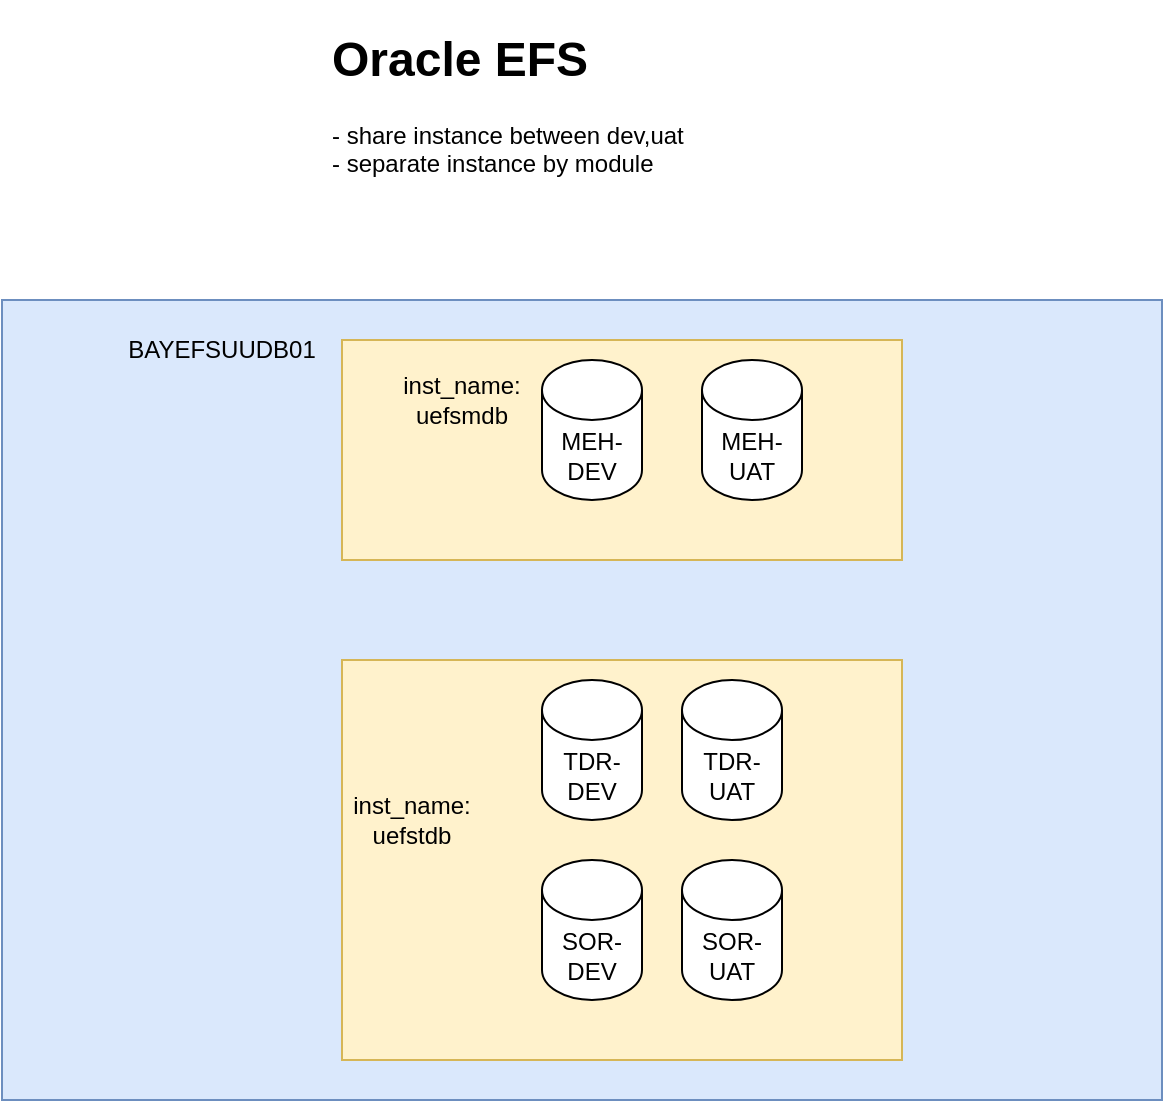 <mxfile version="18.0.0" type="github" pages="2">
  <diagram id="AUjfPKk9v4_CdtnG9sfX" name="UAT">
    <mxGraphModel dx="1038" dy="571" grid="1" gridSize="10" guides="1" tooltips="1" connect="1" arrows="1" fold="1" page="1" pageScale="1" pageWidth="4681" pageHeight="3300" math="0" shadow="0">
      <root>
        <mxCell id="0" />
        <mxCell id="1" parent="0" />
        <mxCell id="4voHU0MuQgDVF8V4lzb6-1" value="" style="rounded=0;whiteSpace=wrap;html=1;fillColor=#dae8fc;strokeColor=#6c8ebf;" parent="1" vertex="1">
          <mxGeometry x="80" y="200" width="580" height="400" as="geometry" />
        </mxCell>
        <mxCell id="4voHU0MuQgDVF8V4lzb6-3" value="BAYEFSUUDB01" style="text;html=1;strokeColor=none;fillColor=none;align=center;verticalAlign=middle;whiteSpace=wrap;rounded=0;" parent="1" vertex="1">
          <mxGeometry x="160" y="210" width="60" height="30" as="geometry" />
        </mxCell>
        <mxCell id="4voHU0MuQgDVF8V4lzb6-6" value="" style="rounded=0;whiteSpace=wrap;html=1;fillColor=#fff2cc;strokeColor=#d6b656;" parent="1" vertex="1">
          <mxGeometry x="250" y="220" width="280" height="110" as="geometry" />
        </mxCell>
        <mxCell id="4voHU0MuQgDVF8V4lzb6-7" value="inst_name: uefsmdb" style="text;html=1;strokeColor=none;fillColor=none;align=center;verticalAlign=middle;whiteSpace=wrap;rounded=0;" parent="1" vertex="1">
          <mxGeometry x="260" y="230" width="100" height="40" as="geometry" />
        </mxCell>
        <mxCell id="4voHU0MuQgDVF8V4lzb6-8" value="" style="rounded=0;whiteSpace=wrap;html=1;fillColor=#fff2cc;strokeColor=#d6b656;" parent="1" vertex="1">
          <mxGeometry x="250" y="380" width="280" height="200" as="geometry" />
        </mxCell>
        <mxCell id="4voHU0MuQgDVF8V4lzb6-9" value="inst_name:&lt;br&gt;uefstdb" style="text;html=1;strokeColor=none;fillColor=none;align=center;verticalAlign=middle;whiteSpace=wrap;rounded=0;" parent="1" vertex="1">
          <mxGeometry x="240" y="440" width="90" height="40" as="geometry" />
        </mxCell>
        <mxCell id="4voHU0MuQgDVF8V4lzb6-10" value="MEH-DEV" style="shape=cylinder3;whiteSpace=wrap;html=1;boundedLbl=1;backgroundOutline=1;size=15;" parent="1" vertex="1">
          <mxGeometry x="350" y="230" width="50" height="70" as="geometry" />
        </mxCell>
        <mxCell id="4voHU0MuQgDVF8V4lzb6-12" value="MEH-UAT" style="shape=cylinder3;whiteSpace=wrap;html=1;boundedLbl=1;backgroundOutline=1;size=15;" parent="1" vertex="1">
          <mxGeometry x="430" y="230" width="50" height="70" as="geometry" />
        </mxCell>
        <mxCell id="4voHU0MuQgDVF8V4lzb6-13" value="TDR-DEV" style="shape=cylinder3;whiteSpace=wrap;html=1;boundedLbl=1;backgroundOutline=1;size=15;" parent="1" vertex="1">
          <mxGeometry x="350" y="390" width="50" height="70" as="geometry" />
        </mxCell>
        <mxCell id="4voHU0MuQgDVF8V4lzb6-14" value="TDR-UAT" style="shape=cylinder3;whiteSpace=wrap;html=1;boundedLbl=1;backgroundOutline=1;size=15;" parent="1" vertex="1">
          <mxGeometry x="420" y="390" width="50" height="70" as="geometry" />
        </mxCell>
        <mxCell id="4voHU0MuQgDVF8V4lzb6-15" value="SOR-DEV" style="shape=cylinder3;whiteSpace=wrap;html=1;boundedLbl=1;backgroundOutline=1;size=15;" parent="1" vertex="1">
          <mxGeometry x="350" y="480" width="50" height="70" as="geometry" />
        </mxCell>
        <mxCell id="4voHU0MuQgDVF8V4lzb6-16" value="SOR-UAT" style="shape=cylinder3;whiteSpace=wrap;html=1;boundedLbl=1;backgroundOutline=1;size=15;" parent="1" vertex="1">
          <mxGeometry x="420" y="480" width="50" height="70" as="geometry" />
        </mxCell>
        <mxCell id="4voHU0MuQgDVF8V4lzb6-17" value="&lt;h1&gt;&lt;span&gt;Oracle EFS&lt;/span&gt;&lt;br&gt;&lt;/h1&gt;&lt;div&gt;- share instance between dev,uat&lt;/div&gt;&lt;div&gt;- separate instance by module&lt;/div&gt;" style="text;html=1;strokeColor=none;fillColor=none;spacing=5;spacingTop=-20;whiteSpace=wrap;overflow=hidden;rounded=0;" parent="1" vertex="1">
          <mxGeometry x="240" y="60" width="190" height="120" as="geometry" />
        </mxCell>
        <mxCell id="qOYorkg05fH2iZHin6hH-1" style="edgeStyle=orthogonalEdgeStyle;rounded=0;orthogonalLoop=1;jettySize=auto;html=1;exitX=0.5;exitY=1;exitDx=0;exitDy=0;" edge="1" parent="1" source="4voHU0MuQgDVF8V4lzb6-3" target="4voHU0MuQgDVF8V4lzb6-3">
          <mxGeometry relative="1" as="geometry" />
        </mxCell>
      </root>
    </mxGraphModel>
  </diagram>
  <diagram name="PROD" id="uxJwrox1AbqvzbpSVt9a">
    <mxGraphModel dx="1038" dy="513" grid="1" gridSize="10" guides="1" tooltips="1" connect="1" arrows="1" fold="1" page="1" pageScale="1" pageWidth="4681" pageHeight="3300" math="0" shadow="0">
      <root>
        <mxCell id="M7HeGNe_jnfWLCAm0QAK-0" />
        <mxCell id="M7HeGNe_jnfWLCAm0QAK-1" parent="M7HeGNe_jnfWLCAm0QAK-0" />
        <mxCell id="M7HeGNe_jnfWLCAm0QAK-2" value="" style="rounded=0;whiteSpace=wrap;html=1;fillColor=#dae8fc;strokeColor=#6c8ebf;" vertex="1" parent="M7HeGNe_jnfWLCAm0QAK-1">
          <mxGeometry x="340" y="450" width="360" height="190" as="geometry" />
        </mxCell>
        <mxCell id="M7HeGNe_jnfWLCAm0QAK-3" value="PROD1-server" style="text;html=1;strokeColor=none;fillColor=none;align=center;verticalAlign=middle;whiteSpace=wrap;rounded=0;" vertex="1" parent="M7HeGNe_jnfWLCAm0QAK-1">
          <mxGeometry x="350" y="460" width="60" height="30" as="geometry" />
        </mxCell>
        <mxCell id="M7HeGNe_jnfWLCAm0QAK-4" value="" style="rounded=0;whiteSpace=wrap;html=1;fillColor=#fff2cc;strokeColor=#d6b656;" vertex="1" parent="M7HeGNe_jnfWLCAm0QAK-1">
          <mxGeometry x="440" y="470" width="230" height="100" as="geometry" />
        </mxCell>
        <mxCell id="M7HeGNe_jnfWLCAm0QAK-5" value="inst_name: pefsmdb" style="text;html=1;strokeColor=none;fillColor=none;align=center;verticalAlign=middle;whiteSpace=wrap;rounded=0;" vertex="1" parent="M7HeGNe_jnfWLCAm0QAK-1">
          <mxGeometry x="450" y="480" width="100" height="40" as="geometry" />
        </mxCell>
        <mxCell id="M7HeGNe_jnfWLCAm0QAK-8" value="MEH-DEV" style="shape=cylinder3;whiteSpace=wrap;html=1;boundedLbl=1;backgroundOutline=1;size=15;" vertex="1" parent="M7HeGNe_jnfWLCAm0QAK-1">
          <mxGeometry x="580" y="480" width="50" height="70" as="geometry" />
        </mxCell>
        <mxCell id="M7HeGNe_jnfWLCAm0QAK-14" value="&lt;h1&gt;&lt;span&gt;Oracle EFS&lt;/span&gt;&lt;br&gt;&lt;/h1&gt;&lt;div&gt;&lt;br&gt;&lt;/div&gt;&lt;div&gt;- separate instance by module&lt;/div&gt;" style="text;html=1;strokeColor=none;fillColor=none;spacing=5;spacingTop=-20;whiteSpace=wrap;overflow=hidden;rounded=0;" vertex="1" parent="M7HeGNe_jnfWLCAm0QAK-1">
          <mxGeometry x="600" y="280" width="310" height="120" as="geometry" />
        </mxCell>
        <mxCell id="Lc_9N0pBl8oZAXxXscT_-0" value="" style="rounded=0;whiteSpace=wrap;html=1;fillColor=#dae8fc;strokeColor=#6c8ebf;" vertex="1" parent="M7HeGNe_jnfWLCAm0QAK-1">
          <mxGeometry x="750" y="450" width="440" height="190" as="geometry" />
        </mxCell>
        <mxCell id="Lc_9N0pBl8oZAXxXscT_-2" value="PROD2-server" style="text;html=1;strokeColor=none;fillColor=none;align=center;verticalAlign=middle;whiteSpace=wrap;rounded=0;" vertex="1" parent="M7HeGNe_jnfWLCAm0QAK-1">
          <mxGeometry x="780" y="460" width="60" height="30" as="geometry" />
        </mxCell>
        <mxCell id="Lc_9N0pBl8oZAXxXscT_-3" value="" style="rounded=0;whiteSpace=wrap;html=1;fillColor=#fff2cc;strokeColor=#d6b656;" vertex="1" parent="M7HeGNe_jnfWLCAm0QAK-1">
          <mxGeometry x="865" y="470" width="280" height="110" as="geometry" />
        </mxCell>
        <mxCell id="Lc_9N0pBl8oZAXxXscT_-4" value="TDR" style="shape=cylinder3;whiteSpace=wrap;html=1;boundedLbl=1;backgroundOutline=1;size=15;" vertex="1" parent="M7HeGNe_jnfWLCAm0QAK-1">
          <mxGeometry x="990" y="480" width="50" height="70" as="geometry" />
        </mxCell>
        <mxCell id="Lc_9N0pBl8oZAXxXscT_-5" value="inst_name:&lt;br&gt;pefstdb" style="text;html=1;strokeColor=none;fillColor=none;align=center;verticalAlign=middle;whiteSpace=wrap;rounded=0;" vertex="1" parent="M7HeGNe_jnfWLCAm0QAK-1">
          <mxGeometry x="890" y="480" width="90" height="40" as="geometry" />
        </mxCell>
        <mxCell id="Lc_9N0pBl8oZAXxXscT_-6" value="SOR" style="shape=cylinder3;whiteSpace=wrap;html=1;boundedLbl=1;backgroundOutline=1;size=15;" vertex="1" parent="M7HeGNe_jnfWLCAm0QAK-1">
          <mxGeometry x="1060" y="480" width="50" height="70" as="geometry" />
        </mxCell>
      </root>
    </mxGraphModel>
  </diagram>
</mxfile>
